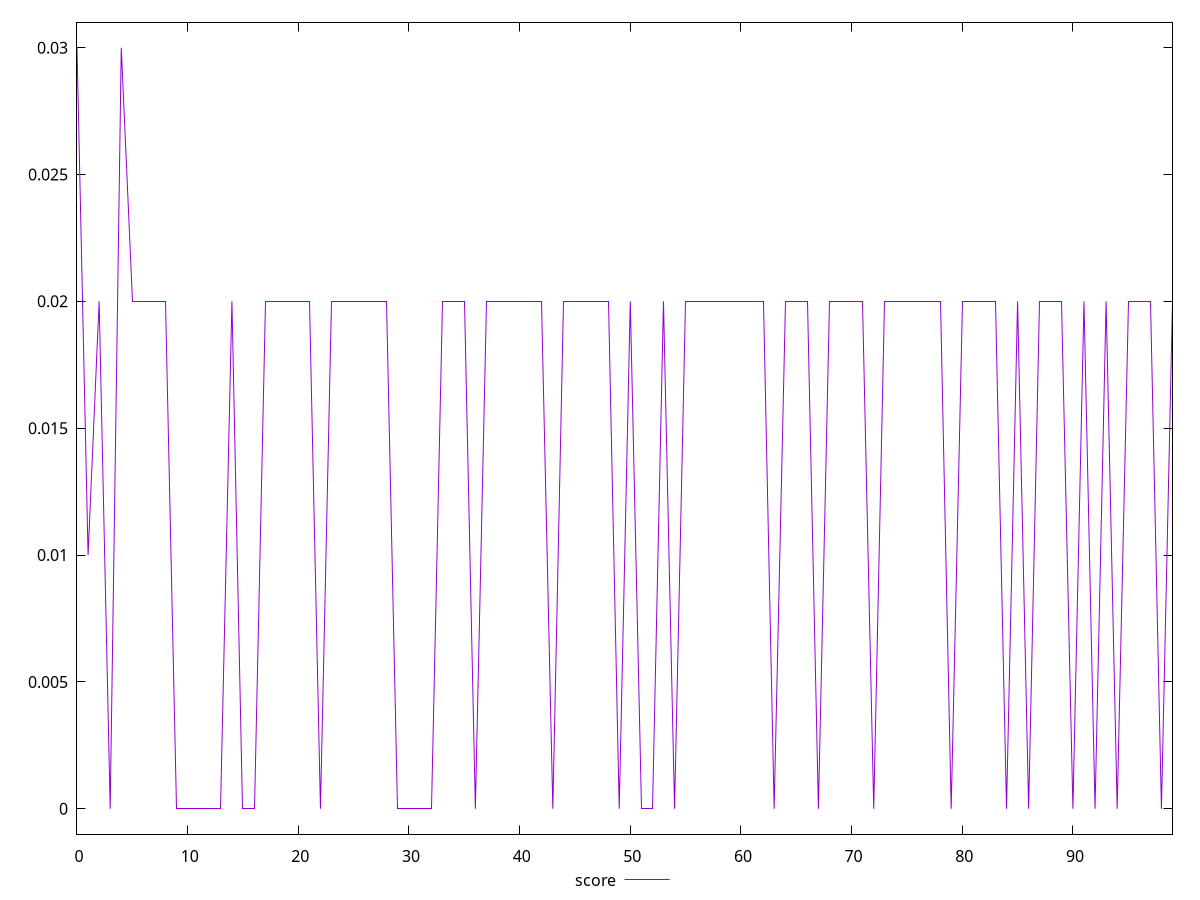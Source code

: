 reset

$score <<EOF
0 0.03
1 0.01
2 0.02
3 0
4 0.03
5 0.02
6 0.02
7 0.02
8 0.02
9 0
10 0
11 0
12 0
13 0
14 0.02
15 0
16 0
17 0.02
18 0.02
19 0.02
20 0.02
21 0.02
22 0
23 0.02
24 0.02
25 0.02
26 0.02
27 0.02
28 0.02
29 0
30 0
31 0
32 0
33 0.02
34 0.02
35 0.02
36 0
37 0.02
38 0.02
39 0.02
40 0.02
41 0.02
42 0.02
43 0
44 0.02
45 0.02
46 0.02
47 0.02
48 0.02
49 0
50 0.02
51 0
52 0
53 0.02
54 0
55 0.02
56 0.02
57 0.02
58 0.02
59 0.02
60 0.02
61 0.02
62 0.02
63 0
64 0.02
65 0.02
66 0.02
67 0
68 0.02
69 0.02
70 0.02
71 0.02
72 0
73 0.02
74 0.02
75 0.02
76 0.02
77 0.02
78 0.02
79 0
80 0.02
81 0.02
82 0.02
83 0.02
84 0
85 0.02
86 0
87 0.02
88 0.02
89 0.02
90 0
91 0.02
92 0
93 0.02
94 0
95 0.02
96 0.02
97 0.02
98 0
99 0.02
EOF

set key outside below
set xrange [0:99]
set yrange [-0.001:0.031]
set trange [-0.001:0.031]
set terminal svg size 640, 500 enhanced background rgb 'white'
set output "report_00015_2021-02-09T16-11-33.973Z/cumulative-layout-shift/samples/pages/score/values.svg"

plot $score title "score" with line

reset
